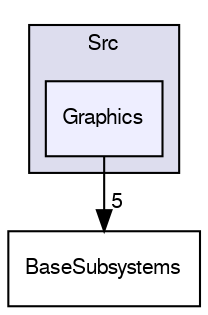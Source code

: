 digraph "Src/Graphics" {
  compound=true
  node [ fontsize="10", fontname="FreeSans"];
  edge [ labelfontsize="10", labelfontname="FreeSans"];
  subgraph clusterdir_413f4e031a85da0d68269c6fd2f76e1c {
    graph [ bgcolor="#ddddee", pencolor="black", label="Src" fontname="FreeSans", fontsize="10", URL="dir_413f4e031a85da0d68269c6fd2f76e1c.html"]
  dir_a4fcdcbc38332b918a4cb8a64d0c7686 [shape=box, label="Graphics", style="filled", fillcolor="#eeeeff", pencolor="black", URL="dir_a4fcdcbc38332b918a4cb8a64d0c7686.html"];
  }
  dir_61b4a868c815ee5d33281b22009a5bdc [shape=box label="BaseSubsystems" URL="dir_61b4a868c815ee5d33281b22009a5bdc.html"];
  dir_a4fcdcbc38332b918a4cb8a64d0c7686->dir_61b4a868c815ee5d33281b22009a5bdc [headlabel="5", labeldistance=1.5 headhref="dir_000003_000002.html"];
}
